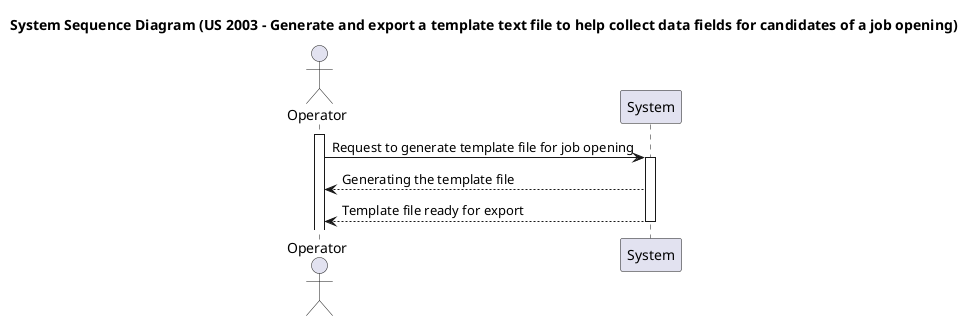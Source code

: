 @startuml

title System Sequence Diagram (US 2003 - Generate and export a template text file to help collect data fields for candidates of a job opening)
actor Operator as Operator
participant System as "System"
activate Operator

Operator -> System: Request to generate template file for job opening
activate System
System --> Operator: Generating the template file
System --> Operator: Template file ready for export
deactivate System

@enduml